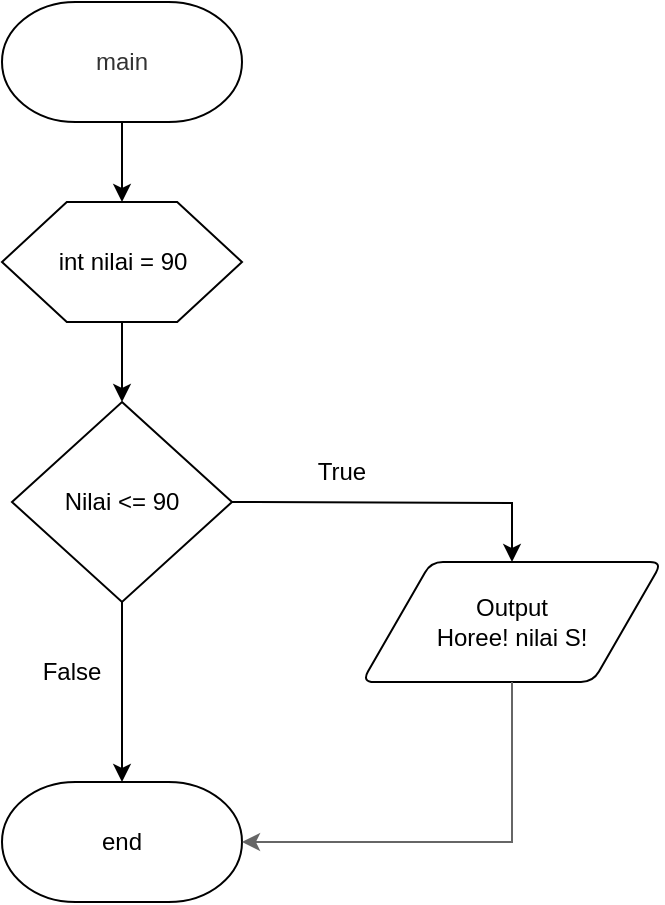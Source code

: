 <mxfile version="21.8.2" type="device">
  <diagram name="Page-1" id="bOsw9nqrsD_bBNR3ue8Q">
    <mxGraphModel dx="597" dy="820" grid="1" gridSize="10" guides="1" tooltips="1" connect="1" arrows="1" fold="1" page="1" pageScale="1" pageWidth="827" pageHeight="1169" math="0" shadow="0">
      <root>
        <mxCell id="0" />
        <mxCell id="1" parent="0" />
        <mxCell id="wiBSHBN3SHqBTRkv2X46-7" style="edgeStyle=orthogonalEdgeStyle;rounded=0;orthogonalLoop=1;jettySize=auto;html=1;entryX=0.5;entryY=0;entryDx=0;entryDy=0;fontFamily=Helvetica;strokeWidth=1;fillColor=#f5f5f5;strokeColor=#000000;shadow=0;" parent="1" source="wiBSHBN3SHqBTRkv2X46-2" target="wiBSHBN3SHqBTRkv2X46-6" edge="1">
          <mxGeometry relative="1" as="geometry" />
        </mxCell>
        <mxCell id="wiBSHBN3SHqBTRkv2X46-2" value="main" style="strokeWidth=1;html=1;shape=mxgraph.flowchart.terminator;whiteSpace=wrap;fontFamily=Helvetica;fillColor=#ffffff;fontColor=#333333;strokeColor=#000000;" parent="1" vertex="1">
          <mxGeometry x="120" y="120" width="120" height="60" as="geometry" />
        </mxCell>
        <mxCell id="wiBSHBN3SHqBTRkv2X46-11" style="edgeStyle=orthogonalEdgeStyle;rounded=0;orthogonalLoop=1;jettySize=auto;html=1;entryX=0.5;entryY=0;entryDx=0;entryDy=0;strokeWidth=1;fontFamily=Helvetica;fillColor=#f5f5f5;strokeColor=#000000;shadow=0;" parent="1" source="wiBSHBN3SHqBTRkv2X46-6" edge="1">
          <mxGeometry relative="1" as="geometry">
            <mxPoint x="180" y="320" as="targetPoint" />
          </mxGeometry>
        </mxCell>
        <mxCell id="wiBSHBN3SHqBTRkv2X46-6" value="int nilai = 90" style="verticalLabelPosition=middle;verticalAlign=middle;html=1;shape=hexagon;perimeter=hexagonPerimeter2;arcSize=6;size=0.27;fontFamily=Helvetica;labelPosition=center;align=center;strokeWidth=1;" parent="1" vertex="1">
          <mxGeometry x="120" y="220" width="120" height="60" as="geometry" />
        </mxCell>
        <mxCell id="wiBSHBN3SHqBTRkv2X46-14" value="Output&lt;br&gt;Horee! nilai S!" style="shape=parallelogram;html=1;strokeWidth=1;perimeter=parallelogramPerimeter;whiteSpace=wrap;rounded=1;arcSize=12;size=0.23;fontFamily=Helvetica;" parent="1" vertex="1">
          <mxGeometry x="300" y="400" width="150" height="60" as="geometry" />
        </mxCell>
        <mxCell id="wiBSHBN3SHqBTRkv2X46-16" value="end" style="strokeWidth=1;html=1;shape=mxgraph.flowchart.terminator;whiteSpace=wrap;fontFamily=Helvetica;" parent="1" vertex="1">
          <mxGeometry x="120" y="510" width="120" height="60" as="geometry" />
        </mxCell>
        <mxCell id="-0l5DUAA4vOfdjbImzqf-3" value="Nilai &amp;lt;= 90" style="strokeWidth=1;html=1;shape=mxgraph.flowchart.decision;whiteSpace=wrap;strokeColor=default;" vertex="1" parent="1">
          <mxGeometry x="125" y="320" width="110" height="100" as="geometry" />
        </mxCell>
        <mxCell id="-0l5DUAA4vOfdjbImzqf-9" style="edgeStyle=orthogonalEdgeStyle;rounded=0;orthogonalLoop=1;jettySize=auto;html=1;strokeWidth=1;fontFamily=Helvetica;fillColor=#f5f5f5;strokeColor=#000000;shadow=0;" edge="1" parent="1" target="wiBSHBN3SHqBTRkv2X46-14">
          <mxGeometry relative="1" as="geometry">
            <mxPoint x="235" y="370" as="sourcePoint" />
            <mxPoint x="360" y="400" as="targetPoint" />
          </mxGeometry>
        </mxCell>
        <mxCell id="-0l5DUAA4vOfdjbImzqf-17" style="edgeStyle=orthogonalEdgeStyle;rounded=0;orthogonalLoop=1;jettySize=auto;html=1;strokeWidth=1;fontFamily=Helvetica;fillColor=#f5f5f5;strokeColor=#000000;shadow=0;exitX=0.5;exitY=1;exitDx=0;exitDy=0;exitPerimeter=0;" edge="1" parent="1" source="-0l5DUAA4vOfdjbImzqf-3" target="wiBSHBN3SHqBTRkv2X46-16">
          <mxGeometry relative="1" as="geometry">
            <mxPoint x="190" y="290" as="sourcePoint" />
            <mxPoint x="190" y="520" as="targetPoint" />
          </mxGeometry>
        </mxCell>
        <mxCell id="-0l5DUAA4vOfdjbImzqf-18" value="True&lt;br&gt;" style="text;html=1;strokeColor=none;fillColor=none;align=center;verticalAlign=middle;whiteSpace=wrap;rounded=0;" vertex="1" parent="1">
          <mxGeometry x="260" y="340" width="60" height="30" as="geometry" />
        </mxCell>
        <mxCell id="-0l5DUAA4vOfdjbImzqf-19" value="False" style="text;html=1;strokeColor=none;fillColor=none;align=center;verticalAlign=middle;whiteSpace=wrap;rounded=0;" vertex="1" parent="1">
          <mxGeometry x="125" y="440" width="60" height="30" as="geometry" />
        </mxCell>
        <mxCell id="-0l5DUAA4vOfdjbImzqf-20" style="edgeStyle=orthogonalEdgeStyle;rounded=0;orthogonalLoop=1;jettySize=auto;html=1;strokeWidth=1;fontFamily=Helvetica;fillColor=#f5f5f5;strokeColor=#666666;shadow=0;exitX=0.5;exitY=1;exitDx=0;exitDy=0;entryX=1;entryY=0.5;entryDx=0;entryDy=0;entryPerimeter=0;" edge="1" parent="1" source="wiBSHBN3SHqBTRkv2X46-14" target="wiBSHBN3SHqBTRkv2X46-16">
          <mxGeometry relative="1" as="geometry">
            <mxPoint x="260" y="480" as="sourcePoint" />
            <mxPoint x="400" y="510" as="targetPoint" />
          </mxGeometry>
        </mxCell>
      </root>
    </mxGraphModel>
  </diagram>
</mxfile>
